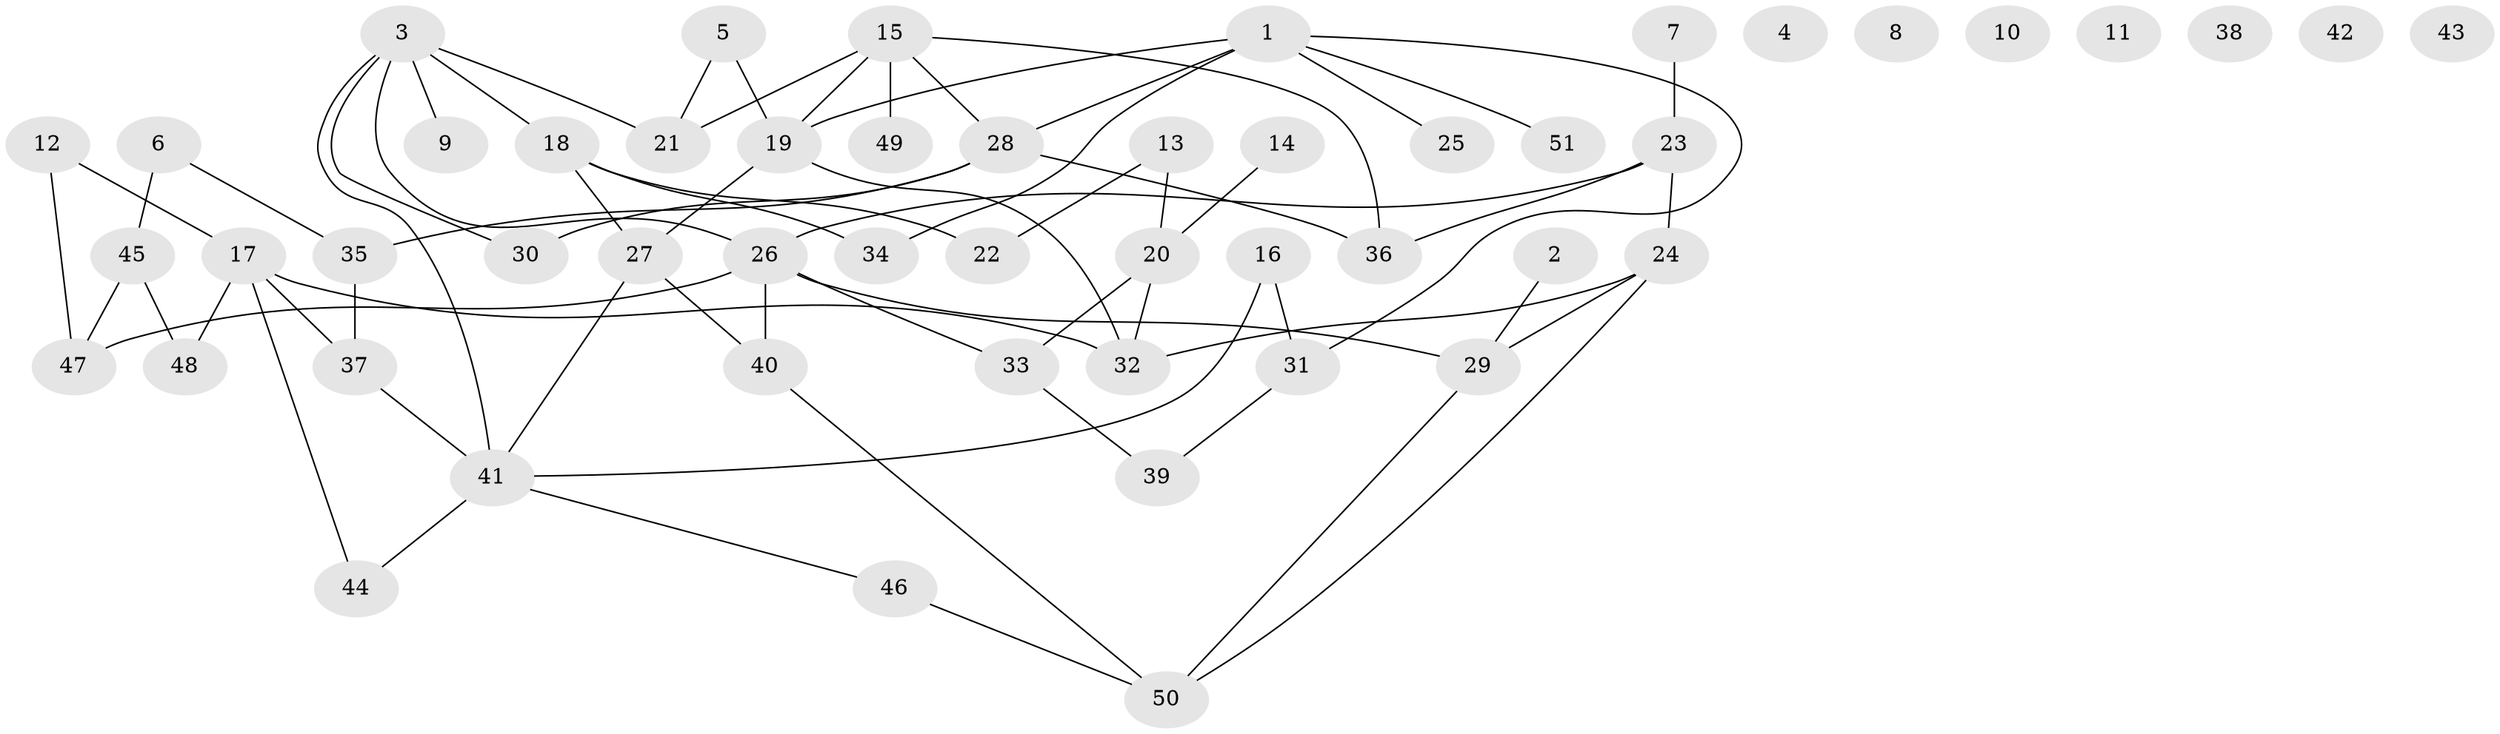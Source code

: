 // Generated by graph-tools (version 1.1) at 2025/39/03/09/25 04:39:27]
// undirected, 51 vertices, 67 edges
graph export_dot {
graph [start="1"]
  node [color=gray90,style=filled];
  1;
  2;
  3;
  4;
  5;
  6;
  7;
  8;
  9;
  10;
  11;
  12;
  13;
  14;
  15;
  16;
  17;
  18;
  19;
  20;
  21;
  22;
  23;
  24;
  25;
  26;
  27;
  28;
  29;
  30;
  31;
  32;
  33;
  34;
  35;
  36;
  37;
  38;
  39;
  40;
  41;
  42;
  43;
  44;
  45;
  46;
  47;
  48;
  49;
  50;
  51;
  1 -- 19;
  1 -- 25;
  1 -- 28;
  1 -- 31;
  1 -- 34;
  1 -- 51;
  2 -- 29;
  3 -- 9;
  3 -- 18;
  3 -- 21;
  3 -- 26;
  3 -- 30;
  3 -- 41;
  5 -- 19;
  5 -- 21;
  6 -- 35;
  6 -- 45;
  7 -- 23;
  12 -- 17;
  12 -- 47;
  13 -- 20;
  13 -- 22;
  14 -- 20;
  15 -- 19;
  15 -- 21;
  15 -- 28;
  15 -- 36;
  15 -- 49;
  16 -- 31;
  16 -- 41;
  17 -- 32;
  17 -- 37;
  17 -- 44;
  17 -- 48;
  18 -- 22;
  18 -- 27;
  18 -- 34;
  19 -- 27;
  19 -- 32;
  20 -- 32;
  20 -- 33;
  23 -- 24;
  23 -- 26;
  23 -- 36;
  24 -- 29;
  24 -- 32;
  24 -- 50;
  26 -- 29;
  26 -- 33;
  26 -- 40;
  26 -- 47;
  27 -- 40;
  27 -- 41;
  28 -- 30;
  28 -- 35;
  28 -- 36;
  29 -- 50;
  31 -- 39;
  33 -- 39;
  35 -- 37;
  37 -- 41;
  40 -- 50;
  41 -- 44;
  41 -- 46;
  45 -- 47;
  45 -- 48;
  46 -- 50;
}
